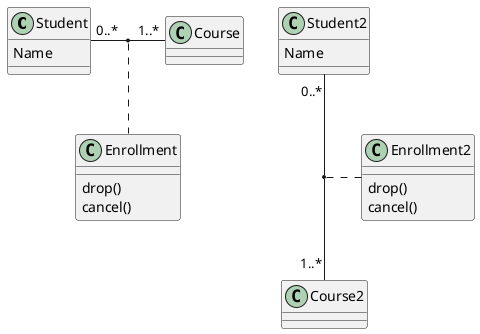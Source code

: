 @startuml
class Student {
  Name
}
Student "0..*" - "1..*" Course
(Student, Course) .. Enrollment

class Enrollment {
  drop()
  cancel()
}

class Student2 {
  Name
}
Student2 "0..*" -- "1..*" Course2
(Student2, Course2) . Enrollment2

class Enrollment2 {
  drop()
  cancel()
}
@enduml